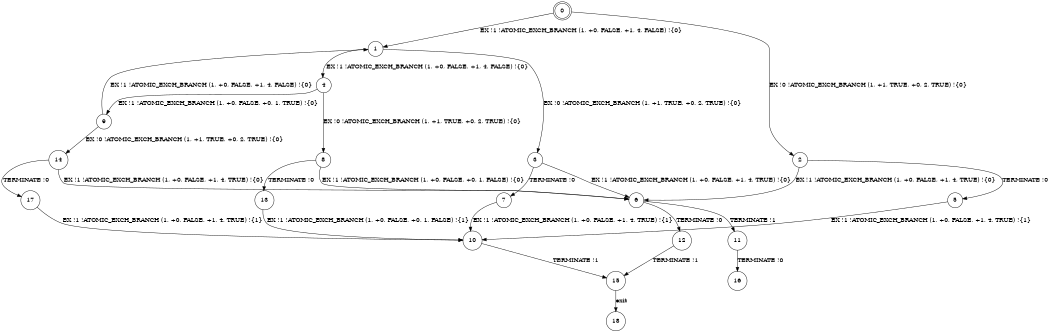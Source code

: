 digraph BCG {
size = "7, 10.5";
center = TRUE;
node [shape = circle];
0 [peripheries = 2];
0 -> 1 [label = "EX !1 !ATOMIC_EXCH_BRANCH (1, +0, FALSE, +1, 4, FALSE) !{0}"];
0 -> 2 [label = "EX !0 !ATOMIC_EXCH_BRANCH (1, +1, TRUE, +0, 2, TRUE) !{0}"];
1 -> 3 [label = "EX !0 !ATOMIC_EXCH_BRANCH (1, +1, TRUE, +0, 2, TRUE) !{0}"];
1 -> 4 [label = "EX !1 !ATOMIC_EXCH_BRANCH (1, +0, FALSE, +1, 4, FALSE) !{0}"];
2 -> 5 [label = "TERMINATE !0"];
2 -> 6 [label = "EX !1 !ATOMIC_EXCH_BRANCH (1, +0, FALSE, +1, 4, TRUE) !{0}"];
3 -> 7 [label = "TERMINATE !0"];
3 -> 6 [label = "EX !1 !ATOMIC_EXCH_BRANCH (1, +0, FALSE, +1, 4, TRUE) !{0}"];
4 -> 8 [label = "EX !0 !ATOMIC_EXCH_BRANCH (1, +1, TRUE, +0, 2, TRUE) !{0}"];
4 -> 9 [label = "EX !1 !ATOMIC_EXCH_BRANCH (1, +0, FALSE, +0, 1, TRUE) !{0}"];
5 -> 10 [label = "EX !1 !ATOMIC_EXCH_BRANCH (1, +0, FALSE, +1, 4, TRUE) !{1}"];
6 -> 11 [label = "TERMINATE !1"];
6 -> 12 [label = "TERMINATE !0"];
7 -> 10 [label = "EX !1 !ATOMIC_EXCH_BRANCH (1, +0, FALSE, +1, 4, TRUE) !{1}"];
8 -> 13 [label = "TERMINATE !0"];
8 -> 6 [label = "EX !1 !ATOMIC_EXCH_BRANCH (1, +0, FALSE, +0, 1, FALSE) !{0}"];
9 -> 14 [label = "EX !0 !ATOMIC_EXCH_BRANCH (1, +1, TRUE, +0, 2, TRUE) !{0}"];
9 -> 1 [label = "EX !1 !ATOMIC_EXCH_BRANCH (1, +0, FALSE, +1, 4, FALSE) !{0}"];
10 -> 15 [label = "TERMINATE !1"];
11 -> 16 [label = "TERMINATE !0"];
12 -> 15 [label = "TERMINATE !1"];
13 -> 10 [label = "EX !1 !ATOMIC_EXCH_BRANCH (1, +0, FALSE, +0, 1, FALSE) !{1}"];
14 -> 17 [label = "TERMINATE !0"];
14 -> 6 [label = "EX !1 !ATOMIC_EXCH_BRANCH (1, +0, FALSE, +1, 4, TRUE) !{0}"];
15 -> 18 [label = "exit"];
17 -> 10 [label = "EX !1 !ATOMIC_EXCH_BRANCH (1, +0, FALSE, +1, 4, TRUE) !{1}"];
}
